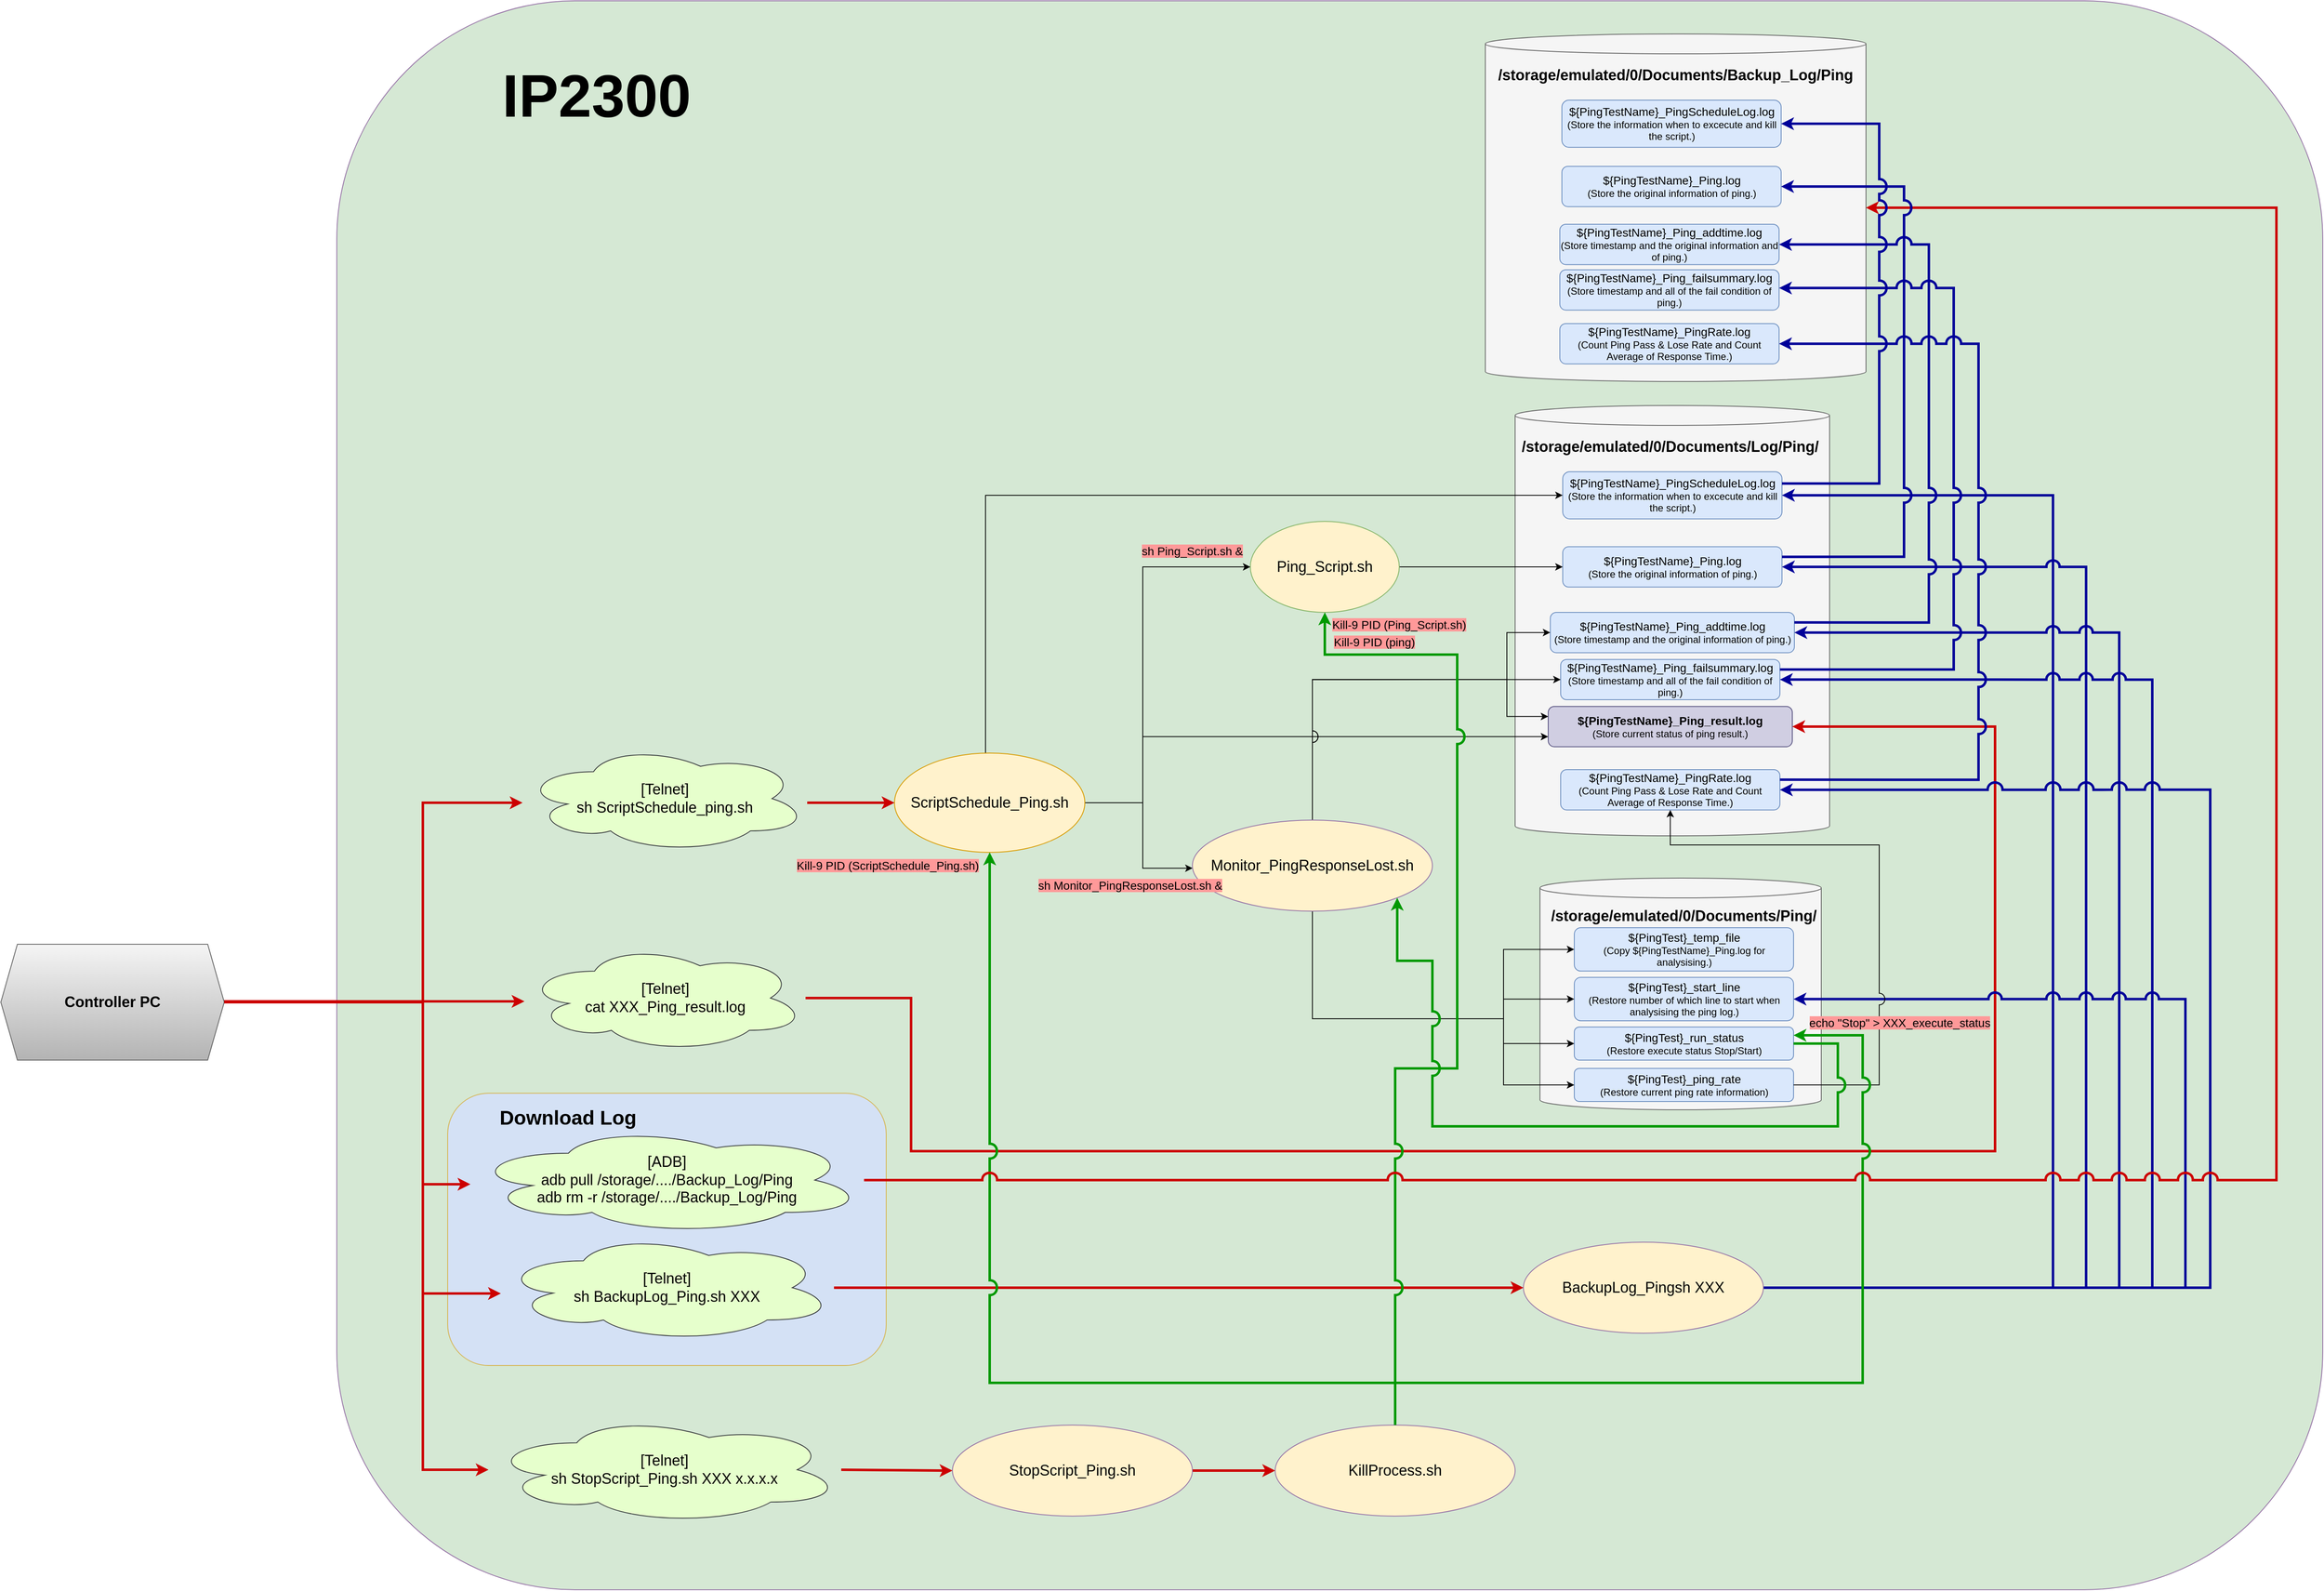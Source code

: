 <mxfile version="28.2.5">
  <diagram name="第 1 页" id="Fr0Ccgw7VDLGGooA_o22">
    <mxGraphModel dx="2658" dy="1628" grid="1" gridSize="10" guides="1" tooltips="1" connect="1" arrows="1" fold="1" page="1" pageScale="1" pageWidth="1169" pageHeight="827" math="0" shadow="0">
      <root>
        <mxCell id="0" />
        <mxCell id="1" parent="0" />
        <mxCell id="YuMiSETnUwnS_HEfeZ5U-70" value="" style="rounded=1;whiteSpace=wrap;html=1;fillColor=#D5E8D4;strokeColor=#9673a6;" parent="1" vertex="1">
          <mxGeometry x="-584" y="-480" width="2400" height="1920" as="geometry" />
        </mxCell>
        <mxCell id="LUNfxWStA-2QD0RcgWZV-2" value="" style="group" parent="1" vertex="1" connectable="0">
          <mxGeometry x="814" y="-440" width="510" height="420" as="geometry" />
        </mxCell>
        <mxCell id="LUNfxWStA-2QD0RcgWZV-3" value="" style="shape=cylinder3;whiteSpace=wrap;html=1;boundedLbl=1;backgroundOutline=1;size=12;fillColor=#f5f5f5;fontColor=#333333;strokeColor=#666666;align=center;" parent="LUNfxWStA-2QD0RcgWZV-2" vertex="1">
          <mxGeometry x="-10" width="460" height="420" as="geometry" />
        </mxCell>
        <mxCell id="LUNfxWStA-2QD0RcgWZV-4" value="&lt;font style=&quot;font-size: 18px;&quot;&gt;&lt;b style=&quot;&quot;&gt;/storage/emulated/0/Documents/Backup_Log/Ping&lt;/b&gt;&lt;/font&gt;" style="text;html=1;align=center;verticalAlign=middle;whiteSpace=wrap;rounded=0;" parent="LUNfxWStA-2QD0RcgWZV-2" vertex="1">
          <mxGeometry x="-10" y="30" width="460" height="40" as="geometry" />
        </mxCell>
        <mxCell id="LUNfxWStA-2QD0RcgWZV-5" value="&lt;font style=&quot;font-size: 14px;&quot;&gt;${PingTestName}_PingScheduleLog.log&lt;/font&gt;&lt;div&gt;&lt;font style=&quot;font-size: 12px;&quot;&gt;(Store the information when to excecute and kill the script.)&lt;/font&gt;&lt;/div&gt;" style="rounded=1;whiteSpace=wrap;html=1;fillColor=#dae8fc;strokeColor=#6c8ebf;" parent="LUNfxWStA-2QD0RcgWZV-2" vertex="1">
          <mxGeometry x="82.5" y="80" width="265" height="56.949" as="geometry" />
        </mxCell>
        <mxCell id="LUNfxWStA-2QD0RcgWZV-6" value="&lt;font style=&quot;&quot;&gt;&lt;span style=&quot;font-size: 14px;&quot;&gt;${PingTestName}_Ping.log&lt;/span&gt;&lt;br&gt;&lt;font style=&quot;font-size: 12px;&quot;&gt;(Store the original information of ping.)&lt;/font&gt;&lt;/font&gt;" style="rounded=1;whiteSpace=wrap;html=1;fillColor=#dae8fc;strokeColor=#6c8ebf;" parent="LUNfxWStA-2QD0RcgWZV-2" vertex="1">
          <mxGeometry x="82.5" y="160.006" width="265" height="48.696" as="geometry" />
        </mxCell>
        <mxCell id="LUNfxWStA-2QD0RcgWZV-7" value="&lt;font style=&quot;&quot;&gt;&lt;span style=&quot;font-size: 14px;&quot;&gt;${PingTestName}_Ping_addtime.log&lt;/span&gt;&lt;br&gt;&lt;font style=&quot;font-size: 12px;&quot;&gt;(Store timestamp and the original information and of ping.)&lt;/font&gt;&lt;/font&gt;" style="rounded=1;whiteSpace=wrap;html=1;fillColor=#dae8fc;strokeColor=#6c8ebf;" parent="LUNfxWStA-2QD0RcgWZV-2" vertex="1">
          <mxGeometry x="80" y="230.005" width="265" height="48.696" as="geometry" />
        </mxCell>
        <mxCell id="LUNfxWStA-2QD0RcgWZV-8" value="&lt;font style=&quot;&quot;&gt;&lt;span style=&quot;font-size: 14px;&quot;&gt;${PingTestName}_PingRate.log&lt;/span&gt;&lt;br&gt;&lt;font style=&quot;font-size: 12px;&quot;&gt;(Count Ping Pass &amp;amp; Lose Rate and Count Average of Response Time.)&lt;/font&gt;&lt;/font&gt;" style="rounded=1;whiteSpace=wrap;html=1;fillColor=#dae8fc;strokeColor=#6c8ebf;" parent="LUNfxWStA-2QD0RcgWZV-2" vertex="1">
          <mxGeometry x="80" y="350.003" width="265" height="48.696" as="geometry" />
        </mxCell>
        <mxCell id="LUNfxWStA-2QD0RcgWZV-9" value="&lt;font style=&quot;&quot;&gt;&lt;span style=&quot;font-size: 14px;&quot;&gt;${PingTestName}_Ping_failsummary.log&lt;/span&gt;&lt;br&gt;&lt;font style=&quot;font-size: 12px;&quot;&gt;(Store timestamp and all of the fail condition of ping.)&lt;/font&gt;&lt;/font&gt;" style="rounded=1;whiteSpace=wrap;html=1;fillColor=#dae8fc;strokeColor=#6c8ebf;" parent="LUNfxWStA-2QD0RcgWZV-2" vertex="1">
          <mxGeometry x="80" y="285" width="265" height="48.696" as="geometry" />
        </mxCell>
        <mxCell id="d2zjwkiNJ5H0pkMw4n_--22" value="" style="group" parent="1" vertex="1" connectable="0">
          <mxGeometry x="-400" y="840" width="480" height="329" as="geometry" />
        </mxCell>
        <mxCell id="d2zjwkiNJ5H0pkMw4n_--20" value="" style="rounded=1;whiteSpace=wrap;html=1;fillColor=#D4E1F5;strokeColor=#d6b656;" parent="d2zjwkiNJ5H0pkMw4n_--22" vertex="1">
          <mxGeometry x="-50" width="530" height="329" as="geometry" />
        </mxCell>
        <mxCell id="d2zjwkiNJ5H0pkMw4n_--3" value="&lt;span style=&quot;font-size: 18px;&quot;&gt;[ADB&lt;/span&gt;&lt;span style=&quot;font-size: 18px; background-color: transparent; color: light-dark(rgb(0, 0, 0), rgb(255, 255, 255));&quot;&gt;]&lt;/span&gt;&lt;div&gt;&lt;span style=&quot;font-size: 18px; background-color: transparent; color: light-dark(rgb(0, 0, 0), rgb(255, 255, 255));&quot;&gt;adb pull /storage/..../Backup_Log/Ping&lt;br&gt;adb rm -r /storage/..../Backup_Log/Ping&lt;/span&gt;&lt;/div&gt;" style="ellipse;shape=cloud;whiteSpace=wrap;html=1;fillColor=#E6FFCC;strokeColor=#36393d;gradientColor=none;" parent="d2zjwkiNJ5H0pkMw4n_--22" vertex="1">
          <mxGeometry x="-23.19" y="40" width="476.37" height="130" as="geometry" />
        </mxCell>
        <mxCell id="d2zjwkiNJ5H0pkMw4n_--8" value="&lt;span style=&quot;font-size: 18px;&quot;&gt;[Telnet&lt;/span&gt;&lt;span style=&quot;font-size: 18px; background-color: transparent; color: light-dark(rgb(0, 0, 0), rgb(255, 255, 255));&quot;&gt;]&lt;/span&gt;&lt;div&gt;&lt;span style=&quot;font-size: 18px;&quot;&gt;sh BackupLog_Ping.sh XXX&lt;/span&gt;&lt;/div&gt;" style="ellipse;shape=cloud;whiteSpace=wrap;html=1;fillColor=#E6FFCC;strokeColor=#36393d;gradientColor=none;" parent="d2zjwkiNJ5H0pkMw4n_--22" vertex="1">
          <mxGeometry x="13.12" y="170" width="403.75" height="130" as="geometry" />
        </mxCell>
        <mxCell id="d2zjwkiNJ5H0pkMw4n_--21" value="&lt;font style=&quot;font-size: 24px;&quot;&gt;&lt;b&gt;Download Log&lt;/b&gt;&lt;/font&gt;" style="text;html=1;align=center;verticalAlign=middle;resizable=0;points=[];autosize=1;strokeColor=none;fillColor=none;" parent="d2zjwkiNJ5H0pkMw4n_--22" vertex="1">
          <mxGeometry y="10" width="190" height="40" as="geometry" />
        </mxCell>
        <mxCell id="YuMiSETnUwnS_HEfeZ5U-47" value="" style="group" parent="1" vertex="1" connectable="0">
          <mxGeometry x="870" y="580" width="340" height="280" as="geometry" />
        </mxCell>
        <mxCell id="YuMiSETnUwnS_HEfeZ5U-39" value="" style="shape=cylinder3;whiteSpace=wrap;html=1;boundedLbl=1;backgroundOutline=1;size=12;fillColor=#f5f5f5;fontColor=#333333;strokeColor=#666666;align=center;" parent="YuMiSETnUwnS_HEfeZ5U-47" vertex="1">
          <mxGeometry width="340" height="280" as="geometry" />
        </mxCell>
        <mxCell id="YuMiSETnUwnS_HEfeZ5U-46" value="&lt;font style=&quot;font-size: 18px;&quot;&gt;&lt;b style=&quot;&quot;&gt;/storage/emulated/0/Documents/Ping/&lt;/b&gt;&lt;/font&gt;" style="text;html=1;align=center;verticalAlign=middle;whiteSpace=wrap;rounded=0;" parent="YuMiSETnUwnS_HEfeZ5U-47" vertex="1">
          <mxGeometry x="59" y="32.31" width="230" height="27.69" as="geometry" />
        </mxCell>
        <mxCell id="YuMiSETnUwnS_HEfeZ5U-48" value="&lt;span style=&quot;font-size: 14px;&quot;&gt;${PingTest}_temp_file&lt;/span&gt;&lt;div&gt;&lt;font style=&quot;font-size: 12px;&quot;&gt;(Copy ${PingTestName}_Ping.log for analysising.)&lt;/font&gt;&lt;/div&gt;" style="rounded=1;whiteSpace=wrap;html=1;fillColor=#dae8fc;strokeColor=#6c8ebf;" parent="YuMiSETnUwnS_HEfeZ5U-47" vertex="1">
          <mxGeometry x="41.5" y="59.997" width="265" height="52.441" as="geometry" />
        </mxCell>
        <mxCell id="YuMiSETnUwnS_HEfeZ5U-49" value="&lt;span style=&quot;font-size: 14px;&quot;&gt;${PingTest}_start_line&lt;/span&gt;&lt;div&gt;&lt;font style=&quot;font-size: 12px;&quot;&gt;(Restore number of which line to start when analysising the ping log.)&lt;/font&gt;&lt;/div&gt;" style="rounded=1;whiteSpace=wrap;html=1;fillColor=#dae8fc;strokeColor=#6c8ebf;" parent="YuMiSETnUwnS_HEfeZ5U-47" vertex="1">
          <mxGeometry x="41.5" y="120.002" width="265" height="52.441" as="geometry" />
        </mxCell>
        <mxCell id="d2zjwkiNJ5H0pkMw4n_--16" value="&lt;span style=&quot;font-size: 14px;&quot;&gt;${PingTest}_run_status&lt;/span&gt;&lt;div&gt;&lt;font style=&quot;font-size: 12px;&quot;&gt;(Restore execute status Stop/Start)&lt;/font&gt;&lt;/div&gt;" style="rounded=1;whiteSpace=wrap;html=1;fillColor=#dae8fc;strokeColor=#6c8ebf;" parent="YuMiSETnUwnS_HEfeZ5U-47" vertex="1">
          <mxGeometry x="41.5" y="180" width="265" height="40" as="geometry" />
        </mxCell>
        <mxCell id="DtdbNhGZrThUoyvndro4-7" value="&lt;span style=&quot;font-size: 14px;&quot;&gt;${PingTest}_ping_rate&lt;/span&gt;&lt;div&gt;&lt;font style=&quot;font-size: 12px;&quot;&gt;(Restore current ping rate information)&lt;/font&gt;&lt;/div&gt;" style="rounded=1;whiteSpace=wrap;html=1;fillColor=#dae8fc;strokeColor=#6c8ebf;" parent="YuMiSETnUwnS_HEfeZ5U-47" vertex="1">
          <mxGeometry x="41.5" y="230" width="265" height="40" as="geometry" />
        </mxCell>
        <mxCell id="YuMiSETnUwnS_HEfeZ5U-9" value="" style="group" parent="1" vertex="1" connectable="0">
          <mxGeometry x="860" y="9" width="390" height="560" as="geometry" />
        </mxCell>
        <mxCell id="YuMiSETnUwnS_HEfeZ5U-7" value="" style="shape=cylinder3;whiteSpace=wrap;html=1;boundedLbl=1;backgroundOutline=1;size=12;fillColor=#f5f5f5;fontColor=#333333;strokeColor=#666666;align=center;" parent="YuMiSETnUwnS_HEfeZ5U-9" vertex="1">
          <mxGeometry x="-20" width="380" height="520" as="geometry" />
        </mxCell>
        <mxCell id="YuMiSETnUwnS_HEfeZ5U-8" value="&lt;font style=&quot;font-size: 18px;&quot;&gt;&lt;b style=&quot;&quot;&gt;/storage/emulated/0/Documents/Log/Ping/&lt;/b&gt;&lt;/font&gt;" style="text;html=1;align=center;verticalAlign=middle;whiteSpace=wrap;rounded=0;" parent="YuMiSETnUwnS_HEfeZ5U-9" vertex="1">
          <mxGeometry y="30" width="335" height="40" as="geometry" />
        </mxCell>
        <mxCell id="YuMiSETnUwnS_HEfeZ5U-10" value="&lt;font style=&quot;font-size: 14px;&quot;&gt;${PingTestName}_PingScheduleLog.log&lt;/font&gt;&lt;div&gt;&lt;font style=&quot;font-size: 12px;&quot;&gt;(Store the information when to excecute and kill the script.)&lt;/font&gt;&lt;/div&gt;" style="rounded=1;whiteSpace=wrap;html=1;fillColor=#dae8fc;strokeColor=#6c8ebf;" parent="YuMiSETnUwnS_HEfeZ5U-9" vertex="1">
          <mxGeometry x="37.5" y="79.997" width="265" height="56.949" as="geometry" />
        </mxCell>
        <mxCell id="YuMiSETnUwnS_HEfeZ5U-3" value="&lt;font style=&quot;&quot;&gt;&lt;span style=&quot;font-size: 14px;&quot;&gt;${PingTestName}_Ping.log&lt;/span&gt;&lt;br&gt;&lt;font style=&quot;font-size: 12px;&quot;&gt;(Store the original information of ping.)&lt;/font&gt;&lt;/font&gt;" style="rounded=1;whiteSpace=wrap;html=1;fillColor=#dae8fc;strokeColor=#6c8ebf;" parent="YuMiSETnUwnS_HEfeZ5U-9" vertex="1">
          <mxGeometry x="37.5" y="170.653" width="265" height="48.696" as="geometry" />
        </mxCell>
        <mxCell id="YuMiSETnUwnS_HEfeZ5U-19" value="&lt;font style=&quot;&quot;&gt;&lt;span style=&quot;font-size: 14px;&quot;&gt;${PingTestName}_Ping_addtime.log&lt;/span&gt;&lt;br&gt;&lt;font style=&quot;font-size: 12px;&quot;&gt;(Store timestamp and the original information of ping.)&lt;/font&gt;&lt;/font&gt;" style="rounded=1;whiteSpace=wrap;html=1;fillColor=#dae8fc;strokeColor=#6c8ebf;" parent="YuMiSETnUwnS_HEfeZ5U-9" vertex="1">
          <mxGeometry x="22.5" y="250" width="295" height="48.7" as="geometry" />
        </mxCell>
        <mxCell id="YuMiSETnUwnS_HEfeZ5U-20" value="&lt;font style=&quot;&quot;&gt;&lt;span style=&quot;font-size: 14px;&quot;&gt;${PingTestName}_Ping_failsummary.log&lt;/span&gt;&lt;br&gt;&lt;font style=&quot;font-size: 12px;&quot;&gt;(Store timestamp and all of the fail condition of ping.)&lt;/font&gt;&lt;/font&gt;" style="rounded=1;whiteSpace=wrap;html=1;fillColor=#dae8fc;strokeColor=#6c8ebf;" parent="YuMiSETnUwnS_HEfeZ5U-9" vertex="1">
          <mxGeometry x="35" y="306.814" width="265" height="48.696" as="geometry" />
        </mxCell>
        <mxCell id="YuMiSETnUwnS_HEfeZ5U-21" value="&lt;font style=&quot;&quot;&gt;&lt;b&gt;&lt;span style=&quot;font-size: 14px;&quot;&gt;${PingTestName}_Ping_result.log&lt;/span&gt;&lt;br&gt;&lt;/b&gt;&lt;font style=&quot;font-size: 12px;&quot;&gt;(Store current status of ping result.)&lt;/font&gt;&lt;/font&gt;" style="rounded=1;whiteSpace=wrap;html=1;fillColor=#d0cee2;strokeColor=#56517e;" parent="YuMiSETnUwnS_HEfeZ5U-9" vertex="1">
          <mxGeometry x="20" y="363.625" width="295" height="48.696" as="geometry" />
        </mxCell>
        <mxCell id="YuMiSETnUwnS_HEfeZ5U-102" value="&lt;font style=&quot;&quot;&gt;&lt;span style=&quot;font-size: 14px;&quot;&gt;${PingTestName}_PingRate.log&lt;/span&gt;&lt;br&gt;&lt;font style=&quot;font-size: 12px;&quot;&gt;(Count Ping Pass &amp;amp; Lose Rate and Count Average of Response Time.)&lt;/font&gt;&lt;/font&gt;" style="rounded=1;whiteSpace=wrap;html=1;fillColor=#dae8fc;strokeColor=#6c8ebf;" parent="YuMiSETnUwnS_HEfeZ5U-9" vertex="1">
          <mxGeometry x="35" y="440" width="265" height="48.696" as="geometry" />
        </mxCell>
        <mxCell id="YuMiSETnUwnS_HEfeZ5U-35" style="edgeStyle=orthogonalEdgeStyle;rounded=0;orthogonalLoop=1;jettySize=auto;html=1;entryX=0;entryY=0.5;entryDx=0;entryDy=0;jumpStyle=arc;jumpSize=14;" parent="1" source="YuMiSETnUwnS_HEfeZ5U-2" target="YuMiSETnUwnS_HEfeZ5U-3" edge="1">
          <mxGeometry relative="1" as="geometry" />
        </mxCell>
        <mxCell id="YuMiSETnUwnS_HEfeZ5U-2" value="&lt;font style=&quot;font-size: 18px;&quot;&gt;Ping_Script.sh&lt;/font&gt;" style="ellipse;whiteSpace=wrap;html=1;fillColor=#FFF2CC;strokeColor=#82b366;" parent="1" vertex="1">
          <mxGeometry x="520" y="149" width="180" height="110" as="geometry" />
        </mxCell>
        <mxCell id="YuMiSETnUwnS_HEfeZ5U-92" style="edgeStyle=orthogonalEdgeStyle;rounded=0;orthogonalLoop=1;jettySize=auto;html=1;entryX=0.001;entryY=0.528;entryDx=0;entryDy=0;jumpStyle=arc;jumpSize=14;entryPerimeter=0;" parent="1" source="YuMiSETnUwnS_HEfeZ5U-5" target="YuMiSETnUwnS_HEfeZ5U-12" edge="1">
          <mxGeometry relative="1" as="geometry">
            <Array as="points">
              <mxPoint x="390" y="489" />
              <mxPoint x="390" y="568" />
            </Array>
          </mxGeometry>
        </mxCell>
        <mxCell id="YuMiSETnUwnS_HEfeZ5U-96" style="edgeStyle=orthogonalEdgeStyle;rounded=0;orthogonalLoop=1;jettySize=auto;html=1;entryX=0;entryY=0.5;entryDx=0;entryDy=0;jumpStyle=arc;jumpSize=14;" parent="1" source="YuMiSETnUwnS_HEfeZ5U-5" target="YuMiSETnUwnS_HEfeZ5U-2" edge="1">
          <mxGeometry relative="1" as="geometry">
            <Array as="points">
              <mxPoint x="390" y="489" />
              <mxPoint x="390" y="204" />
            </Array>
          </mxGeometry>
        </mxCell>
        <mxCell id="d2zjwkiNJ5H0pkMw4n_--10" style="edgeStyle=orthogonalEdgeStyle;rounded=0;orthogonalLoop=1;jettySize=auto;html=1;entryX=0;entryY=0.5;entryDx=0;entryDy=0;" parent="1" source="YuMiSETnUwnS_HEfeZ5U-5" target="YuMiSETnUwnS_HEfeZ5U-10" edge="1">
          <mxGeometry relative="1" as="geometry">
            <Array as="points">
              <mxPoint x="200" y="118" />
            </Array>
          </mxGeometry>
        </mxCell>
        <mxCell id="Gzb5ZPEoWS0DUX5mSk5h-2" style="edgeStyle=orthogonalEdgeStyle;rounded=0;orthogonalLoop=1;jettySize=auto;html=1;entryX=0;entryY=0.75;entryDx=0;entryDy=0;jumpStyle=arc;jumpSize=14;" edge="1" parent="1" source="YuMiSETnUwnS_HEfeZ5U-5" target="YuMiSETnUwnS_HEfeZ5U-21">
          <mxGeometry relative="1" as="geometry">
            <Array as="points">
              <mxPoint x="390" y="489" />
              <mxPoint x="390" y="409" />
            </Array>
          </mxGeometry>
        </mxCell>
        <mxCell id="YuMiSETnUwnS_HEfeZ5U-5" value="&lt;font style=&quot;font-size: 18px;&quot;&gt;ScriptSchedule_Ping.sh&lt;/font&gt;" style="ellipse;whiteSpace=wrap;html=1;fillColor=#FFF2CC;strokeColor=#d79b00;" parent="1" vertex="1">
          <mxGeometry x="90" y="429" width="230" height="120" as="geometry" />
        </mxCell>
        <mxCell id="YuMiSETnUwnS_HEfeZ5U-30" style="edgeStyle=orthogonalEdgeStyle;rounded=0;orthogonalLoop=1;jettySize=auto;html=1;entryX=0;entryY=0.5;entryDx=0;entryDy=0;jumpStyle=arc;jumpSize=14;" parent="1" source="YuMiSETnUwnS_HEfeZ5U-12" target="YuMiSETnUwnS_HEfeZ5U-20" edge="1">
          <mxGeometry relative="1" as="geometry">
            <Array as="points">
              <mxPoint x="595" y="340" />
            </Array>
          </mxGeometry>
        </mxCell>
        <mxCell id="YuMiSETnUwnS_HEfeZ5U-31" style="edgeStyle=orthogonalEdgeStyle;rounded=0;orthogonalLoop=1;jettySize=auto;html=1;entryX=0;entryY=0.5;entryDx=0;entryDy=0;jumpStyle=arc;jumpSize=14;" parent="1" source="YuMiSETnUwnS_HEfeZ5U-12" target="YuMiSETnUwnS_HEfeZ5U-19" edge="1">
          <mxGeometry relative="1" as="geometry">
            <Array as="points">
              <mxPoint x="595" y="340" />
              <mxPoint x="830" y="340" />
              <mxPoint x="830" y="283" />
            </Array>
          </mxGeometry>
        </mxCell>
        <mxCell id="YuMiSETnUwnS_HEfeZ5U-104" style="edgeStyle=orthogonalEdgeStyle;rounded=0;orthogonalLoop=1;jettySize=auto;html=1;entryX=0;entryY=0.25;entryDx=0;entryDy=0;" parent="1" source="YuMiSETnUwnS_HEfeZ5U-12" target="YuMiSETnUwnS_HEfeZ5U-21" edge="1">
          <mxGeometry relative="1" as="geometry">
            <Array as="points">
              <mxPoint x="595" y="340" />
              <mxPoint x="830" y="340" />
              <mxPoint x="830" y="385" />
            </Array>
          </mxGeometry>
        </mxCell>
        <mxCell id="DtdbNhGZrThUoyvndro4-10" style="edgeStyle=orthogonalEdgeStyle;rounded=0;orthogonalLoop=1;jettySize=auto;html=1;entryX=0;entryY=0.5;entryDx=0;entryDy=0;" parent="1" source="YuMiSETnUwnS_HEfeZ5U-12" target="YuMiSETnUwnS_HEfeZ5U-48" edge="1">
          <mxGeometry relative="1" as="geometry">
            <Array as="points">
              <mxPoint x="595" y="750" />
              <mxPoint x="826" y="750" />
              <mxPoint x="826" y="666" />
            </Array>
          </mxGeometry>
        </mxCell>
        <mxCell id="DtdbNhGZrThUoyvndro4-11" style="edgeStyle=orthogonalEdgeStyle;rounded=0;orthogonalLoop=1;jettySize=auto;html=1;entryX=0;entryY=0.5;entryDx=0;entryDy=0;" parent="1" source="YuMiSETnUwnS_HEfeZ5U-12" target="YuMiSETnUwnS_HEfeZ5U-49" edge="1">
          <mxGeometry relative="1" as="geometry">
            <Array as="points">
              <mxPoint x="595" y="750" />
              <mxPoint x="826" y="750" />
              <mxPoint x="826" y="726" />
            </Array>
          </mxGeometry>
        </mxCell>
        <mxCell id="DtdbNhGZrThUoyvndro4-13" style="edgeStyle=orthogonalEdgeStyle;rounded=0;orthogonalLoop=1;jettySize=auto;html=1;entryX=0;entryY=0.5;entryDx=0;entryDy=0;" parent="1" source="YuMiSETnUwnS_HEfeZ5U-12" target="DtdbNhGZrThUoyvndro4-7" edge="1">
          <mxGeometry relative="1" as="geometry">
            <Array as="points">
              <mxPoint x="595" y="750" />
              <mxPoint x="826" y="750" />
              <mxPoint x="826" y="830" />
            </Array>
          </mxGeometry>
        </mxCell>
        <mxCell id="cq2hGa3-SMTy_vl-GVSa-2" style="edgeStyle=orthogonalEdgeStyle;rounded=0;orthogonalLoop=1;jettySize=auto;html=1;entryX=0;entryY=0.5;entryDx=0;entryDy=0;" parent="1" source="YuMiSETnUwnS_HEfeZ5U-12" target="d2zjwkiNJ5H0pkMw4n_--16" edge="1">
          <mxGeometry relative="1" as="geometry">
            <Array as="points">
              <mxPoint x="595" y="750" />
              <mxPoint x="826" y="750" />
              <mxPoint x="826" y="780" />
            </Array>
          </mxGeometry>
        </mxCell>
        <mxCell id="YuMiSETnUwnS_HEfeZ5U-12" value="&lt;font style=&quot;font-size: 18px;&quot;&gt;Monitor_PingResponseLost.sh&lt;/font&gt;" style="ellipse;whiteSpace=wrap;html=1;fillColor=#FFF2CC;strokeColor=#9673a6;" parent="1" vertex="1">
          <mxGeometry x="450" y="510" width="290" height="110" as="geometry" />
        </mxCell>
        <mxCell id="YuMiSETnUwnS_HEfeZ5U-27" value="&lt;font style=&quot;font-size: 14px; background-color: rgb(255, 153, 153);&quot;&gt;sh Ping_Script.sh &amp;amp;&lt;/font&gt;" style="text;html=1;align=center;verticalAlign=middle;whiteSpace=wrap;rounded=0;" parent="1" vertex="1">
          <mxGeometry x="380" y="170" width="140" height="30" as="geometry" />
        </mxCell>
        <mxCell id="YuMiSETnUwnS_HEfeZ5U-64" style="edgeStyle=orthogonalEdgeStyle;rounded=0;orthogonalLoop=1;jettySize=auto;html=1;strokeColor=#CC0000;strokeWidth=3;jumpStyle=arc;jumpSize=14;" parent="1" source="YuMiSETnUwnS_HEfeZ5U-53" target="YuMiSETnUwnS_HEfeZ5U-59" edge="1">
          <mxGeometry relative="1" as="geometry">
            <Array as="points">
              <mxPoint x="-470" y="729" />
              <mxPoint x="-470" y="729" />
            </Array>
          </mxGeometry>
        </mxCell>
        <mxCell id="YuMiSETnUwnS_HEfeZ5U-67" style="edgeStyle=orthogonalEdgeStyle;rounded=0;orthogonalLoop=1;jettySize=auto;html=1;strokeColor=#CC0000;strokeWidth=3;jumpStyle=arc;jumpSize=14;" parent="1" source="YuMiSETnUwnS_HEfeZ5U-53" target="YuMiSETnUwnS_HEfeZ5U-65" edge="1">
          <mxGeometry relative="1" as="geometry">
            <Array as="points">
              <mxPoint x="-480" y="730" />
              <mxPoint x="-480" y="489" />
            </Array>
          </mxGeometry>
        </mxCell>
        <mxCell id="d2zjwkiNJ5H0pkMw4n_--5" style="edgeStyle=orthogonalEdgeStyle;rounded=0;orthogonalLoop=1;jettySize=auto;html=1;strokeWidth=3;strokeColor=#CC0000;jumpStyle=arc;" parent="1" source="YuMiSETnUwnS_HEfeZ5U-53" target="d2zjwkiNJ5H0pkMw4n_--3" edge="1">
          <mxGeometry relative="1" as="geometry">
            <mxPoint x="-350" y="990" as="targetPoint" />
            <Array as="points">
              <mxPoint x="-480" y="730" />
              <mxPoint x="-480" y="950" />
            </Array>
          </mxGeometry>
        </mxCell>
        <mxCell id="YuMiSETnUwnS_HEfeZ5U-53" value="&lt;font style=&quot;font-size: 18px;&quot;&gt;&lt;b&gt;Controller PC&lt;/b&gt;&lt;/font&gt;" style="shape=hexagon;perimeter=hexagonPerimeter2;whiteSpace=wrap;html=1;fixedSize=1;fillColor=#f5f5f5;strokeColor=#666666;gradientColor=#b3b3b3;" parent="1" vertex="1">
          <mxGeometry x="-990" y="660" width="270" height="140" as="geometry" />
        </mxCell>
        <mxCell id="YuMiSETnUwnS_HEfeZ5U-98" style="edgeStyle=orthogonalEdgeStyle;rounded=0;orthogonalLoop=1;jettySize=auto;html=1;entryX=1;entryY=0.5;entryDx=0;entryDy=0;strokeColor=#CC0000;strokeWidth=3;jumpStyle=arc;jumpSize=14;" parent="1" source="YuMiSETnUwnS_HEfeZ5U-59" target="YuMiSETnUwnS_HEfeZ5U-21" edge="1">
          <mxGeometry relative="1" as="geometry">
            <Array as="points">
              <mxPoint x="110" y="725" />
              <mxPoint x="110" y="910" />
              <mxPoint x="1420" y="910" />
              <mxPoint x="1420" y="397" />
            </Array>
          </mxGeometry>
        </mxCell>
        <mxCell id="YuMiSETnUwnS_HEfeZ5U-59" value="&lt;font style=&quot;font-size: 18px;&quot;&gt;&lt;span&gt;[Telnet]&lt;/span&gt;&lt;br style=&quot;&quot;&gt;cat XXX_Ping_result.log&lt;/font&gt;" style="ellipse;shape=cloud;whiteSpace=wrap;html=1;fillColor=#E6FFCC;strokeColor=#36393d;gradientColor=none;" parent="1" vertex="1">
          <mxGeometry x="-357.5" y="660" width="340" height="130" as="geometry" />
        </mxCell>
        <mxCell id="YuMiSETnUwnS_HEfeZ5U-69" style="edgeStyle=orthogonalEdgeStyle;rounded=0;orthogonalLoop=1;jettySize=auto;html=1;entryX=0;entryY=0.5;entryDx=0;entryDy=0;strokeColor=#CC0000;strokeWidth=3;jumpStyle=arc;jumpSize=14;" parent="1" source="YuMiSETnUwnS_HEfeZ5U-65" target="YuMiSETnUwnS_HEfeZ5U-5" edge="1">
          <mxGeometry relative="1" as="geometry">
            <Array as="points">
              <mxPoint x="50" y="489" />
              <mxPoint x="50" y="489" />
            </Array>
          </mxGeometry>
        </mxCell>
        <mxCell id="YuMiSETnUwnS_HEfeZ5U-65" value="&lt;font style=&quot;font-size: 18px;&quot;&gt;&lt;span&gt;[Telnet]&lt;/span&gt;&lt;br&gt;&lt;/font&gt;&lt;div&gt;&lt;font style=&quot;font-size: 18px;&quot;&gt;&lt;span&gt;sh ScriptSchedule_ping.sh&lt;/span&gt;&lt;/font&gt;&lt;/div&gt;" style="ellipse;shape=cloud;whiteSpace=wrap;html=1;fillColor=#E6FFCC;strokeColor=#36393d;" parent="1" vertex="1">
          <mxGeometry x="-360" y="419" width="345" height="130" as="geometry" />
        </mxCell>
        <mxCell id="YuMiSETnUwnS_HEfeZ5U-71" value="&lt;font style=&quot;font-size: 72px;&quot;&gt;&lt;b style=&quot;&quot;&gt;IP2300&lt;/b&gt;&lt;/font&gt;" style="text;html=1;align=center;verticalAlign=middle;whiteSpace=wrap;rounded=0;" parent="1" vertex="1">
          <mxGeometry x="-420" y="-390" width="300" height="50" as="geometry" />
        </mxCell>
        <mxCell id="YuMiSETnUwnS_HEfeZ5U-37" value="&lt;font style=&quot;font-size: 14px; background-color: rgb(255, 153, 153);&quot;&gt;sh Monitor_PingResponseLost.sh &amp;amp;&lt;/font&gt;" style="text;html=1;align=center;verticalAlign=middle;whiteSpace=wrap;rounded=0;" parent="1" vertex="1">
          <mxGeometry x="260" y="569" width="230" height="40" as="geometry" />
        </mxCell>
        <mxCell id="d2zjwkiNJ5H0pkMw4n_--2" value="&lt;font style=&quot;font-size: 14px; background-color: rgb(255, 153, 153);&quot;&gt;Kill-9 PID (Ping_Script.sh)&lt;/font&gt;" style="text;html=1;align=center;verticalAlign=middle;whiteSpace=wrap;rounded=0;" parent="1" vertex="1">
          <mxGeometry x="610" y="259" width="180" height="30" as="geometry" />
        </mxCell>
        <mxCell id="d2zjwkiNJ5H0pkMw4n_--11" style="edgeStyle=orthogonalEdgeStyle;rounded=0;orthogonalLoop=1;jettySize=auto;html=1;entryX=1;entryY=0.5;entryDx=0;entryDy=0;strokeColor=#000099;strokeWidth=3;jumpStyle=arc;exitX=1;exitY=0.5;exitDx=0;exitDy=0;" parent="1" source="xOv-_mGxr_W1Hi17emKv-10" target="YuMiSETnUwnS_HEfeZ5U-10" edge="1">
          <mxGeometry relative="1" as="geometry">
            <Array as="points">
              <mxPoint x="1140" y="1075" />
              <mxPoint x="1490" y="1075" />
              <mxPoint x="1490" y="118" />
            </Array>
          </mxGeometry>
        </mxCell>
        <mxCell id="d2zjwkiNJ5H0pkMw4n_--12" style="edgeStyle=orthogonalEdgeStyle;rounded=0;orthogonalLoop=1;jettySize=auto;html=1;entryX=1;entryY=0.5;entryDx=0;entryDy=0;strokeWidth=3;strokeColor=#000099;jumpStyle=arc;jumpSize=12;exitX=1;exitY=0.5;exitDx=0;exitDy=0;" parent="1" source="xOv-_mGxr_W1Hi17emKv-10" target="YuMiSETnUwnS_HEfeZ5U-3" edge="1">
          <mxGeometry relative="1" as="geometry">
            <Array as="points">
              <mxPoint x="1140" y="1075" />
              <mxPoint x="1530" y="1075" />
              <mxPoint x="1530" y="204" />
            </Array>
          </mxGeometry>
        </mxCell>
        <mxCell id="d2zjwkiNJ5H0pkMw4n_--13" style="edgeStyle=orthogonalEdgeStyle;rounded=0;orthogonalLoop=1;jettySize=auto;html=1;entryX=1;entryY=0.5;entryDx=0;entryDy=0;strokeColor=#000099;strokeWidth=3;jumpStyle=arc;jumpSize=12;exitX=1;exitY=0.5;exitDx=0;exitDy=0;" parent="1" source="xOv-_mGxr_W1Hi17emKv-10" target="YuMiSETnUwnS_HEfeZ5U-19" edge="1">
          <mxGeometry relative="1" as="geometry">
            <Array as="points">
              <mxPoint x="1140" y="1075" />
              <mxPoint x="1570" y="1075" />
              <mxPoint x="1570" y="283" />
            </Array>
          </mxGeometry>
        </mxCell>
        <mxCell id="d2zjwkiNJ5H0pkMw4n_--14" style="edgeStyle=orthogonalEdgeStyle;rounded=0;orthogonalLoop=1;jettySize=auto;html=1;entryX=1;entryY=0.5;entryDx=0;entryDy=0;strokeColor=#000099;strokeWidth=3;jumpStyle=arc;jumpSize=12;exitX=1;exitY=0.5;exitDx=0;exitDy=0;" parent="1" source="xOv-_mGxr_W1Hi17emKv-10" target="YuMiSETnUwnS_HEfeZ5U-20" edge="1">
          <mxGeometry relative="1" as="geometry">
            <Array as="points">
              <mxPoint x="1140" y="1075" />
              <mxPoint x="1610" y="1075" />
              <mxPoint x="1610" y="340" />
            </Array>
          </mxGeometry>
        </mxCell>
        <mxCell id="d2zjwkiNJ5H0pkMw4n_--15" style="edgeStyle=orthogonalEdgeStyle;rounded=0;orthogonalLoop=1;jettySize=auto;html=1;entryX=1;entryY=0.5;entryDx=0;entryDy=0;strokeColor=#000099;strokeWidth=3;jumpStyle=arc;jumpSize=12;exitX=1;exitY=0.5;exitDx=0;exitDy=0;" parent="1" source="xOv-_mGxr_W1Hi17emKv-10" target="YuMiSETnUwnS_HEfeZ5U-49" edge="1">
          <mxGeometry relative="1" as="geometry">
            <Array as="points">
              <mxPoint x="1140" y="1075" />
              <mxPoint x="1650" y="1075" />
              <mxPoint x="1650" y="726" />
            </Array>
          </mxGeometry>
        </mxCell>
        <mxCell id="d2zjwkiNJ5H0pkMw4n_--9" style="edgeStyle=orthogonalEdgeStyle;rounded=0;orthogonalLoop=1;jettySize=auto;html=1;strokeColor=#CC0000;strokeWidth=3;jumpStyle=arc;" parent="1" source="YuMiSETnUwnS_HEfeZ5U-53" target="d2zjwkiNJ5H0pkMw4n_--8" edge="1">
          <mxGeometry relative="1" as="geometry">
            <mxPoint x="-380" y="1082" as="targetPoint" />
            <Array as="points">
              <mxPoint x="-480" y="730" />
              <mxPoint x="-480" y="1082" />
            </Array>
          </mxGeometry>
        </mxCell>
        <mxCell id="xOv-_mGxr_W1Hi17emKv-3" style="edgeStyle=orthogonalEdgeStyle;rounded=0;orthogonalLoop=1;jettySize=auto;html=1;entryX=0;entryY=0.5;entryDx=0;entryDy=0;strokeColor=#CC0000;strokeWidth=3;jumpStyle=arc;jumpSize=14;" parent="1" source="d2zjwkiNJ5H0pkMw4n_--19" target="xOv-_mGxr_W1Hi17emKv-1" edge="1">
          <mxGeometry relative="1" as="geometry" />
        </mxCell>
        <mxCell id="d2zjwkiNJ5H0pkMw4n_--19" value="&lt;span style=&quot;font-size: 18px;&quot;&gt;[Telnet&lt;/span&gt;&lt;span style=&quot;font-size: 18px; background-color: transparent; color: light-dark(rgb(0, 0, 0), rgb(255, 255, 255));&quot;&gt;]&lt;/span&gt;&lt;div&gt;&lt;span style=&quot;font-size: 18px;&quot;&gt;sh StopScript_Ping.sh XXX x.x.x.x&lt;/span&gt;&lt;/div&gt;" style="ellipse;shape=cloud;whiteSpace=wrap;html=1;fillColor=#E6FFCC;strokeColor=#36393d;gradientColor=none;" parent="1" vertex="1">
          <mxGeometry x="-400.62" y="1230" width="426.25" height="130" as="geometry" />
        </mxCell>
        <mxCell id="d2zjwkiNJ5H0pkMw4n_--23" style="edgeStyle=orthogonalEdgeStyle;rounded=0;orthogonalLoop=1;jettySize=auto;html=1;strokeColor=#CC0000;strokeWidth=3;jumpStyle=arc;jumpSize=14;" parent="1" source="YuMiSETnUwnS_HEfeZ5U-53" target="d2zjwkiNJ5H0pkMw4n_--19" edge="1">
          <mxGeometry relative="1" as="geometry">
            <mxPoint x="-380" y="1310" as="targetPoint" />
            <Array as="points">
              <mxPoint x="-480" y="730" />
              <mxPoint x="-480" y="1295" />
            </Array>
          </mxGeometry>
        </mxCell>
        <mxCell id="DtdbNhGZrThUoyvndro4-14" style="edgeStyle=orthogonalEdgeStyle;rounded=0;orthogonalLoop=1;jettySize=auto;html=1;entryX=0.5;entryY=1;entryDx=0;entryDy=0;jumpStyle=arc;jumpSize=14;" parent="1" source="DtdbNhGZrThUoyvndro4-7" target="YuMiSETnUwnS_HEfeZ5U-102" edge="1">
          <mxGeometry relative="1" as="geometry">
            <Array as="points">
              <mxPoint x="1280" y="830" />
              <mxPoint x="1280" y="540" />
              <mxPoint x="1027" y="540" />
            </Array>
          </mxGeometry>
        </mxCell>
        <mxCell id="xOv-_mGxr_W1Hi17emKv-5" style="edgeStyle=orthogonalEdgeStyle;rounded=0;orthogonalLoop=1;jettySize=auto;html=1;entryX=0;entryY=0.5;entryDx=0;entryDy=0;strokeColor=#CC0000;strokeWidth=3;jumpStyle=arc;jumpSize=14;" parent="1" source="xOv-_mGxr_W1Hi17emKv-1" target="xOv-_mGxr_W1Hi17emKv-4" edge="1">
          <mxGeometry relative="1" as="geometry" />
        </mxCell>
        <mxCell id="xOv-_mGxr_W1Hi17emKv-1" value="&lt;font style=&quot;font-size: 18px;&quot;&gt;StopScript_Ping.sh&lt;/font&gt;" style="ellipse;whiteSpace=wrap;html=1;fillColor=#FFF2CC;strokeColor=#9673a6;" parent="1" vertex="1">
          <mxGeometry x="160" y="1241" width="290" height="110" as="geometry" />
        </mxCell>
        <mxCell id="xOv-_mGxr_W1Hi17emKv-11" style="edgeStyle=orthogonalEdgeStyle;rounded=0;orthogonalLoop=1;jettySize=auto;html=1;entryX=0;entryY=0.5;entryDx=0;entryDy=0;strokeColor=#CC0000;strokeWidth=3;jumpStyle=arc;jumpSize=14;" parent="1" source="d2zjwkiNJ5H0pkMw4n_--8" target="xOv-_mGxr_W1Hi17emKv-10" edge="1">
          <mxGeometry relative="1" as="geometry" />
        </mxCell>
        <mxCell id="xOv-_mGxr_W1Hi17emKv-4" value="&lt;font style=&quot;font-size: 18px;&quot;&gt;KillProcess.sh&lt;/font&gt;" style="ellipse;whiteSpace=wrap;html=1;fillColor=#FFF2CC;strokeColor=#9673a6;" parent="1" vertex="1">
          <mxGeometry x="550" y="1241" width="290" height="110" as="geometry" />
        </mxCell>
        <mxCell id="_1D1lGDBa_q4MX-GQ0-i-24" style="edgeStyle=orthogonalEdgeStyle;rounded=0;orthogonalLoop=1;jettySize=auto;html=1;entryX=1;entryY=0.5;entryDx=0;entryDy=0;strokeColor=#000099;strokeWidth=3;jumpStyle=arc;jumpSize=14;" parent="1" source="xOv-_mGxr_W1Hi17emKv-10" target="YuMiSETnUwnS_HEfeZ5U-102" edge="1">
          <mxGeometry relative="1" as="geometry">
            <Array as="points">
              <mxPoint x="1680" y="1075" />
              <mxPoint x="1680" y="473" />
            </Array>
          </mxGeometry>
        </mxCell>
        <mxCell id="xOv-_mGxr_W1Hi17emKv-10" value="&lt;font style=&quot;font-size: 18px;&quot;&gt;BackupLog_Pingsh XXX&lt;/font&gt;" style="ellipse;whiteSpace=wrap;html=1;fillColor=#FFF2CC;strokeColor=#9673a6;" parent="1" vertex="1">
          <mxGeometry x="850" y="1020" width="290" height="110" as="geometry" />
        </mxCell>
        <mxCell id="xOv-_mGxr_W1Hi17emKv-6" style="edgeStyle=orthogonalEdgeStyle;rounded=0;orthogonalLoop=1;jettySize=auto;html=1;entryX=0.5;entryY=1;entryDx=0;entryDy=0;strokeColor=#009900;strokeWidth=3;jumpStyle=arc;jumpSize=14;" parent="1" source="xOv-_mGxr_W1Hi17emKv-4" target="YuMiSETnUwnS_HEfeZ5U-5" edge="1">
          <mxGeometry relative="1" as="geometry">
            <Array as="points">
              <mxPoint x="695" y="1190" />
              <mxPoint x="205" y="1190" />
            </Array>
          </mxGeometry>
        </mxCell>
        <mxCell id="xOv-_mGxr_W1Hi17emKv-7" style="edgeStyle=orthogonalEdgeStyle;rounded=0;orthogonalLoop=1;jettySize=auto;html=1;entryX=1;entryY=0.25;entryDx=0;entryDy=0;strokeColor=#009900;strokeWidth=3;jumpStyle=arc;jumpSize=14;" parent="1" source="xOv-_mGxr_W1Hi17emKv-4" target="d2zjwkiNJ5H0pkMw4n_--16" edge="1">
          <mxGeometry relative="1" as="geometry">
            <Array as="points">
              <mxPoint x="695" y="1190" />
              <mxPoint x="1260" y="1190" />
              <mxPoint x="1260" y="770" />
            </Array>
          </mxGeometry>
        </mxCell>
        <mxCell id="xOv-_mGxr_W1Hi17emKv-8" style="edgeStyle=orthogonalEdgeStyle;rounded=0;orthogonalLoop=1;jettySize=auto;html=1;entryX=0.5;entryY=1;entryDx=0;entryDy=0;strokeColor=#009900;strokeWidth=3;jumpStyle=arc;jumpSize=14;" parent="1" source="xOv-_mGxr_W1Hi17emKv-4" target="YuMiSETnUwnS_HEfeZ5U-2" edge="1">
          <mxGeometry relative="1" as="geometry">
            <Array as="points">
              <mxPoint x="695" y="810" />
              <mxPoint x="770" y="810" />
              <mxPoint x="770" y="310" />
              <mxPoint x="610" y="310" />
            </Array>
          </mxGeometry>
        </mxCell>
        <mxCell id="_1D1lGDBa_q4MX-GQ0-i-18" style="edgeStyle=orthogonalEdgeStyle;rounded=0;orthogonalLoop=1;jettySize=auto;html=1;entryX=1;entryY=0.5;entryDx=0;entryDy=0;entryPerimeter=0;strokeColor=#CC0000;jumpStyle=arc;jumpSize=14;strokeWidth=3;" parent="1" source="d2zjwkiNJ5H0pkMw4n_--3" target="LUNfxWStA-2QD0RcgWZV-3" edge="1">
          <mxGeometry relative="1" as="geometry">
            <Array as="points">
              <mxPoint x="1760" y="945" />
              <mxPoint x="1760" y="-230" />
            </Array>
            <mxPoint x="1240" y="-230" as="targetPoint" />
          </mxGeometry>
        </mxCell>
        <mxCell id="_1D1lGDBa_q4MX-GQ0-i-21" style="edgeStyle=orthogonalEdgeStyle;rounded=0;orthogonalLoop=1;jettySize=auto;html=1;strokeColor=#000099;strokeWidth=3;jumpStyle=arc;jumpSize=14;entryX=1;entryY=0.5;entryDx=0;entryDy=0;exitX=1;exitY=0.25;exitDx=0;exitDy=0;" parent="1" source="YuMiSETnUwnS_HEfeZ5U-3" target="LUNfxWStA-2QD0RcgWZV-6" edge="1">
          <mxGeometry relative="1" as="geometry">
            <Array as="points">
              <mxPoint x="1310" y="192" />
              <mxPoint x="1310" y="-256" />
            </Array>
            <mxPoint x="1190" y="-256" as="targetPoint" />
          </mxGeometry>
        </mxCell>
        <mxCell id="_1D1lGDBa_q4MX-GQ0-i-22" style="edgeStyle=orthogonalEdgeStyle;rounded=0;orthogonalLoop=1;jettySize=auto;html=1;strokeColor=#000099;strokeWidth=3;jumpStyle=arc;jumpSize=14;entryX=1;entryY=0.5;entryDx=0;entryDy=0;exitX=1;exitY=0.25;exitDx=0;exitDy=0;" parent="1" source="YuMiSETnUwnS_HEfeZ5U-19" target="LUNfxWStA-2QD0RcgWZV-7" edge="1">
          <mxGeometry relative="1" as="geometry">
            <Array as="points">
              <mxPoint x="1340" y="271" />
              <mxPoint x="1340" y="-186" />
            </Array>
            <mxPoint x="1190" y="-180" as="targetPoint" />
          </mxGeometry>
        </mxCell>
        <mxCell id="_1D1lGDBa_q4MX-GQ0-i-23" style="edgeStyle=orthogonalEdgeStyle;rounded=0;orthogonalLoop=1;jettySize=auto;html=1;strokeColor=#000099;strokeWidth=3;jumpStyle=arc;jumpSize=14;exitX=1;exitY=0.25;exitDx=0;exitDy=0;" parent="1" source="YuMiSETnUwnS_HEfeZ5U-20" target="LUNfxWStA-2QD0RcgWZV-9" edge="1">
          <mxGeometry relative="1" as="geometry">
            <Array as="points">
              <mxPoint x="1370" y="328" />
              <mxPoint x="1370" y="-133" />
            </Array>
            <mxPoint x="1160" y="-132.959" as="targetPoint" />
          </mxGeometry>
        </mxCell>
        <mxCell id="_1D1lGDBa_q4MX-GQ0-i-25" style="edgeStyle=orthogonalEdgeStyle;rounded=0;orthogonalLoop=1;jettySize=auto;html=1;strokeColor=#000099;strokeWidth=3;jumpStyle=arc;jumpSize=14;entryX=1;entryY=0.5;entryDx=0;entryDy=0;exitX=1;exitY=0.25;exitDx=0;exitDy=0;" parent="1" source="YuMiSETnUwnS_HEfeZ5U-102" target="LUNfxWStA-2QD0RcgWZV-8" edge="1">
          <mxGeometry relative="1" as="geometry">
            <Array as="points">
              <mxPoint x="1400" y="461" />
              <mxPoint x="1400" y="-66" />
            </Array>
            <mxPoint x="1170" y="-70" as="targetPoint" />
          </mxGeometry>
        </mxCell>
        <mxCell id="LUNfxWStA-2QD0RcgWZV-10" style="edgeStyle=orthogonalEdgeStyle;rounded=0;orthogonalLoop=1;jettySize=auto;html=1;entryX=1;entryY=0.5;entryDx=0;entryDy=0;strokeColor=#000099;strokeWidth=3;jumpStyle=arc;jumpSize=14;exitX=1;exitY=0.25;exitDx=0;exitDy=0;" parent="1" source="YuMiSETnUwnS_HEfeZ5U-10" target="LUNfxWStA-2QD0RcgWZV-5" edge="1">
          <mxGeometry relative="1" as="geometry">
            <Array as="points">
              <mxPoint x="1280" y="103" />
              <mxPoint x="1280" y="-332" />
            </Array>
          </mxGeometry>
        </mxCell>
        <mxCell id="cq2hGa3-SMTy_vl-GVSa-1" style="edgeStyle=orthogonalEdgeStyle;rounded=0;orthogonalLoop=1;jettySize=auto;html=1;entryX=1;entryY=1;entryDx=0;entryDy=0;strokeColor=#009900;strokeWidth=3;jumpStyle=arc;jumpSize=14;" parent="1" source="d2zjwkiNJ5H0pkMw4n_--16" target="YuMiSETnUwnS_HEfeZ5U-12" edge="1">
          <mxGeometry relative="1" as="geometry">
            <Array as="points">
              <mxPoint x="1230" y="780" />
              <mxPoint x="1230" y="880" />
              <mxPoint x="740" y="880" />
              <mxPoint x="740" y="680" />
              <mxPoint x="698" y="680" />
            </Array>
          </mxGeometry>
        </mxCell>
        <mxCell id="cq2hGa3-SMTy_vl-GVSa-4" value="&lt;font style=&quot;font-size: 14px; background-color: rgb(255, 153, 153);&quot;&gt;Kill-9 PID (ping)&lt;/font&gt;" style="text;html=1;align=center;verticalAlign=middle;whiteSpace=wrap;rounded=0;" parent="1" vertex="1">
          <mxGeometry x="580" y="280" width="180" height="30" as="geometry" />
        </mxCell>
        <mxCell id="cq2hGa3-SMTy_vl-GVSa-5" value="&lt;span style=&quot;font-size: 14px; background-color: rgb(255, 153, 153);&quot;&gt;echo &quot;Stop&quot; &amp;gt; XXX_execute_status&lt;/span&gt;" style="text;html=1;align=center;verticalAlign=middle;whiteSpace=wrap;rounded=0;" parent="1" vertex="1">
          <mxGeometry x="1190" y="740" width="230" height="30" as="geometry" />
        </mxCell>
        <mxCell id="cq2hGa3-SMTy_vl-GVSa-7" value="&lt;font style=&quot;font-size: 14px; background-color: rgb(255, 153, 153);&quot;&gt;Kill-9 PID (ScriptSchedule_Ping.sh)&lt;/font&gt;" style="text;html=1;align=center;verticalAlign=middle;whiteSpace=wrap;rounded=0;" parent="1" vertex="1">
          <mxGeometry x="-30.0" y="550" width="224.37" height="30" as="geometry" />
        </mxCell>
      </root>
    </mxGraphModel>
  </diagram>
</mxfile>
